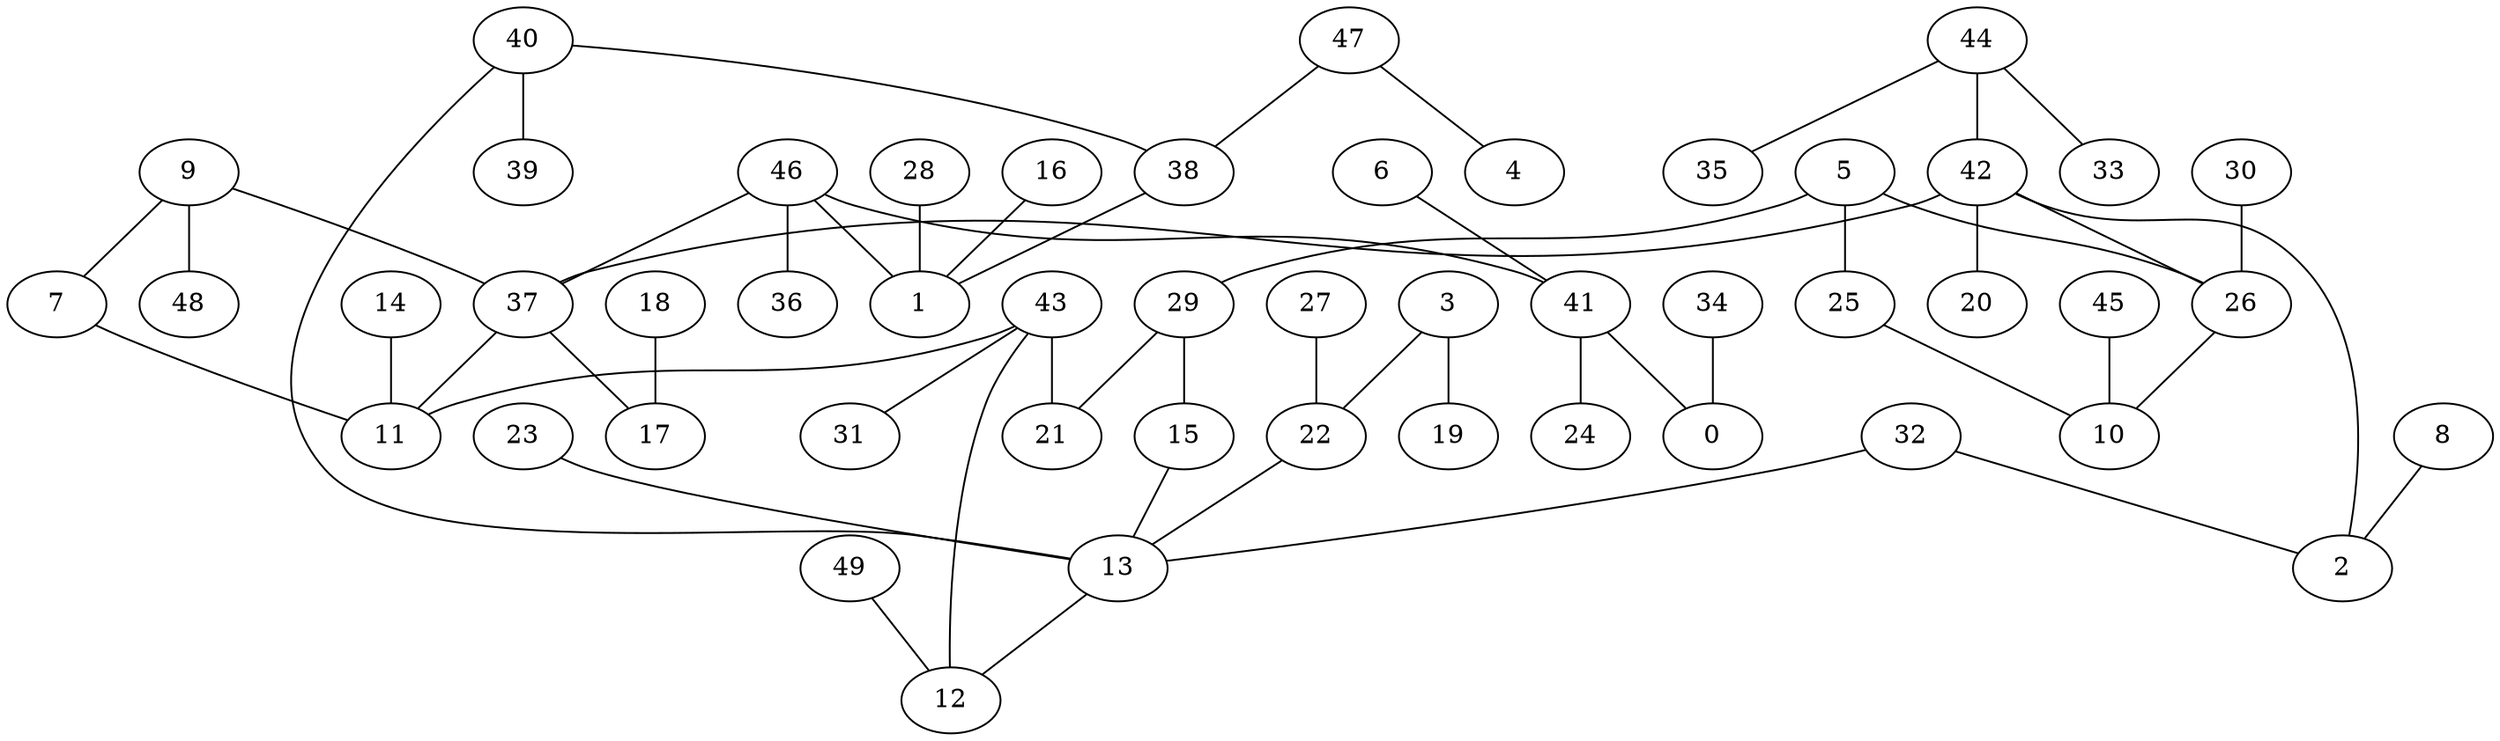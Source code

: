 digraph GG_graph {

subgraph G_graph {
edge [color = black]
"18" -> "17" [dir = none]
"27" -> "22" [dir = none]
"5" -> "29" [dir = none]
"5" -> "26" [dir = none]
"14" -> "11" [dir = none]
"34" -> "0" [dir = none]
"22" -> "13" [dir = none]
"9" -> "7" [dir = none]
"9" -> "48" [dir = none]
"9" -> "37" [dir = none]
"49" -> "12" [dir = none]
"42" -> "20" [dir = none]
"42" -> "26" [dir = none]
"42" -> "2" [dir = none]
"42" -> "37" [dir = none]
"40" -> "39" [dir = none]
"40" -> "38" [dir = none]
"40" -> "13" [dir = none]
"13" -> "12" [dir = none]
"15" -> "13" [dir = none]
"32" -> "13" [dir = none]
"32" -> "2" [dir = none]
"26" -> "10" [dir = none]
"37" -> "17" [dir = none]
"37" -> "11" [dir = none]
"25" -> "10" [dir = none]
"46" -> "36" [dir = none]
"46" -> "1" [dir = none]
"46" -> "41" [dir = none]
"46" -> "37" [dir = none]
"41" -> "24" [dir = none]
"41" -> "0" [dir = none]
"28" -> "1" [dir = none]
"8" -> "2" [dir = none]
"23" -> "13" [dir = none]
"44" -> "35" [dir = none]
"44" -> "33" [dir = none]
"44" -> "42" [dir = none]
"45" -> "10" [dir = none]
"30" -> "26" [dir = none]
"6" -> "41" [dir = none]
"3" -> "19" [dir = none]
"3" -> "22" [dir = none]
"16" -> "1" [dir = none]
"47" -> "4" [dir = none]
"47" -> "38" [dir = none]
"43" -> "21" [dir = none]
"43" -> "31" [dir = none]
"43" -> "12" [dir = none]
"29" -> "15" [dir = none]
"7" -> "11" [dir = none]
"29" -> "21" [dir = none]
"43" -> "11" [dir = none]
"5" -> "25" [dir = none]
"38" -> "1" [dir = none]
}

}
